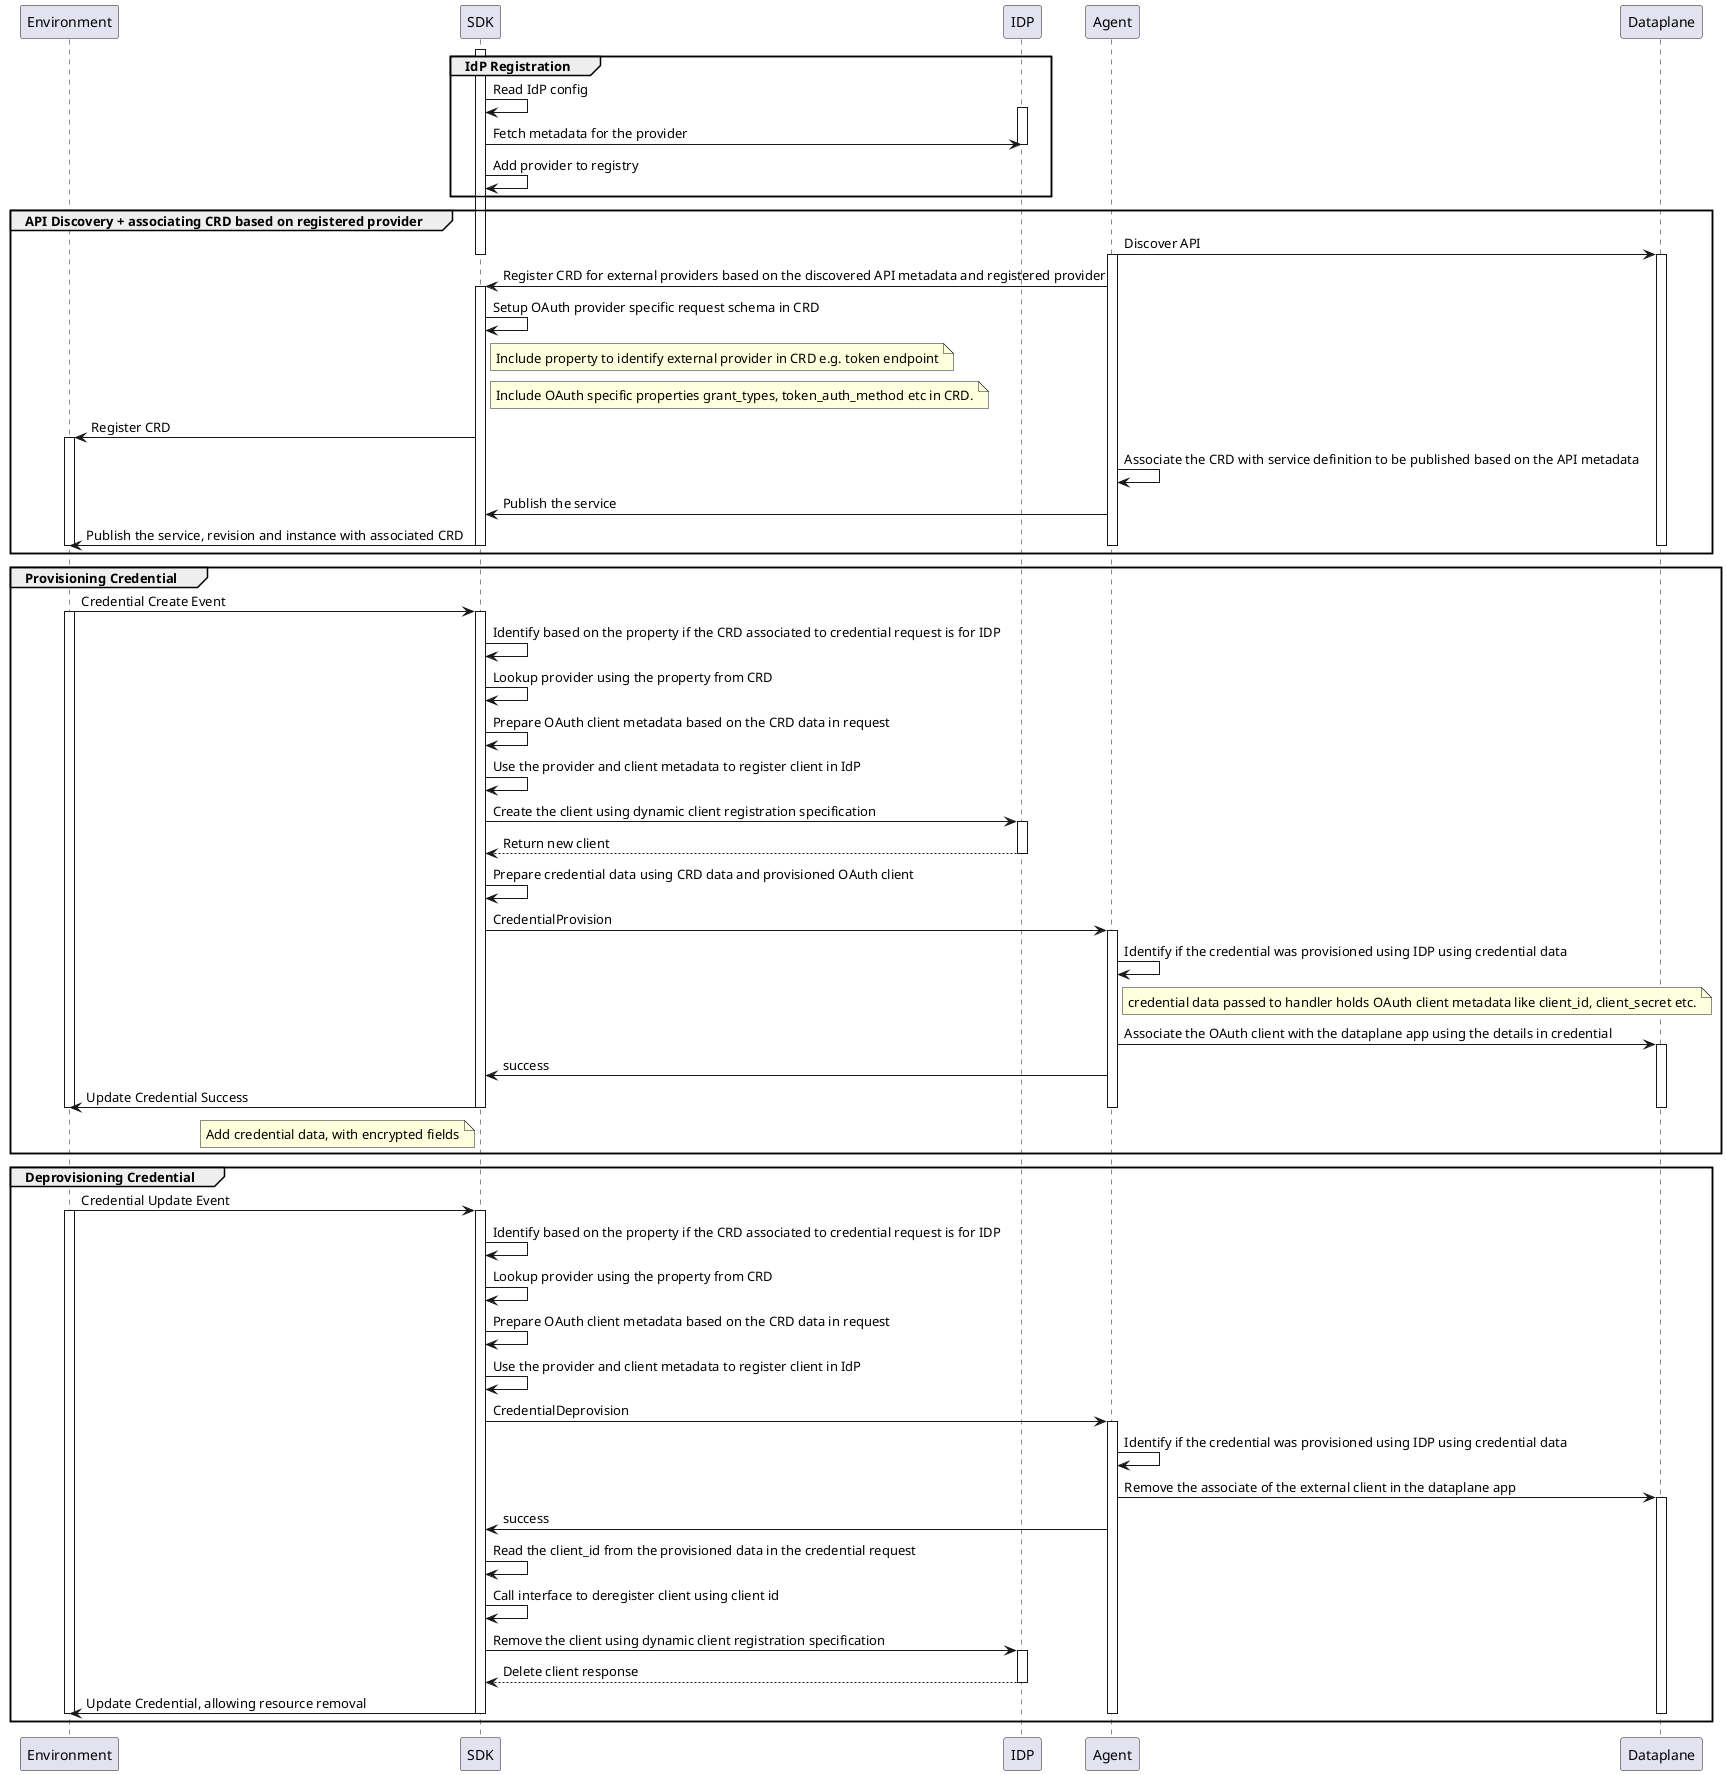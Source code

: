 @startuml
participant Environment as env
participant SDK as sdk 
participant IDP as idp 
participant Agent as agent
participant Dataplane as dataplane

group IdP Registration
'Register IdP provider
activate sdk
sdk -> sdk: Read IdP config

activate idp
sdk -> idp: Fetch metadata for the provider
deactivate idp
sdk -> sdk: Add provider to registry

end

group API Discovery + associating CRD based on registered provider
' Associating Credential Request Definitions with API service instance
agent -> dataplane: Discover API
deactivate sdk

activate agent
activate dataplane


agent -> sdk: Register CRD for external providers based on the discovered API metadata and registered provider
activate sdk
sdk -> sdk: Setup OAuth provider specific request schema in CRD
note right sdk: Include property to identify external provider in CRD e.g. token endpoint
note right sdk: Include OAuth specific properties grant_types, token_auth_method etc in CRD.
sdk -> env: Register CRD
activate env


agent -> agent: Associate the CRD with service definition to be published based on the API metadata
agent -> sdk: Publish the service
sdk -> env: Publish the service, revision and instance with associated CRD 

deactivate sdk
deactivate env
deactivate agent
deactivate dataplane
end

group Provisioning Credential 
'Provision Credential
env -> sdk: Credential Create Event
activate env
activate sdk
sdk -> sdk: Identify based on the property if the CRD associated to credential request is for IDP
sdk -> sdk: Lookup provider using the property from CRD
sdk -> sdk: Prepare OAuth client metadata based on the CRD data in request
sdk -> sdk: Use the provider and client metadata to register client in IdP
sdk -> idp: Create the client using dynamic client registration specification
activate idp
idp --> sdk: Return new client 
deactivate idp
sdk -> sdk: Prepare credential data using CRD data and provisioned OAuth client
sdk -> agent: CredentialProvision
activate agent

agent -> agent: Identify if the credential was provisioned using IDP using credential data
note right agent: credential data passed to handler holds OAuth client metadata like client_id, client_secret etc.
agent -> dataplane: Associate the OAuth client with the dataplane app using the details in credential
activate dataplane
agent -> sdk: success
sdk -> env: Update Credential Success
note left sdk: Add credential data, with encrypted fields

deactivate agent
deactivate sdk
deactivate env
deactivate dataplane
end 

group Deprovisioning Credential 
'Deprovision Credential
env -> sdk: Credential Update Event
activate env
activate sdk
sdk -> sdk: Identify based on the property if the CRD associated to credential request is for IDP
sdk -> sdk: Lookup provider using the property from CRD
sdk -> sdk: Prepare OAuth client metadata based on the CRD data in request
sdk -> sdk: Use the provider and client metadata to register client in IdP


sdk -> agent: CredentialDeprovision
activate agent
agent -> agent: Identify if the credential was provisioned using IDP using credential data
agent -> dataplane: Remove the associate of the external client in the dataplane app
activate dataplane
agent -> sdk: success
sdk -> sdk: Read the client_id from the provisioned data in the credential request
sdk -> sdk: Call interface to deregister client using client id
sdk -> idp: Remove the client using dynamic client registration specification
activate idp
idp --> sdk: Delete client response
deactivate idp
sdk -> env: Update Credential, allowing resource removal

deactivate agent
deactivate sdk
deactivate env
deactivate dataplane
end

@enduml
